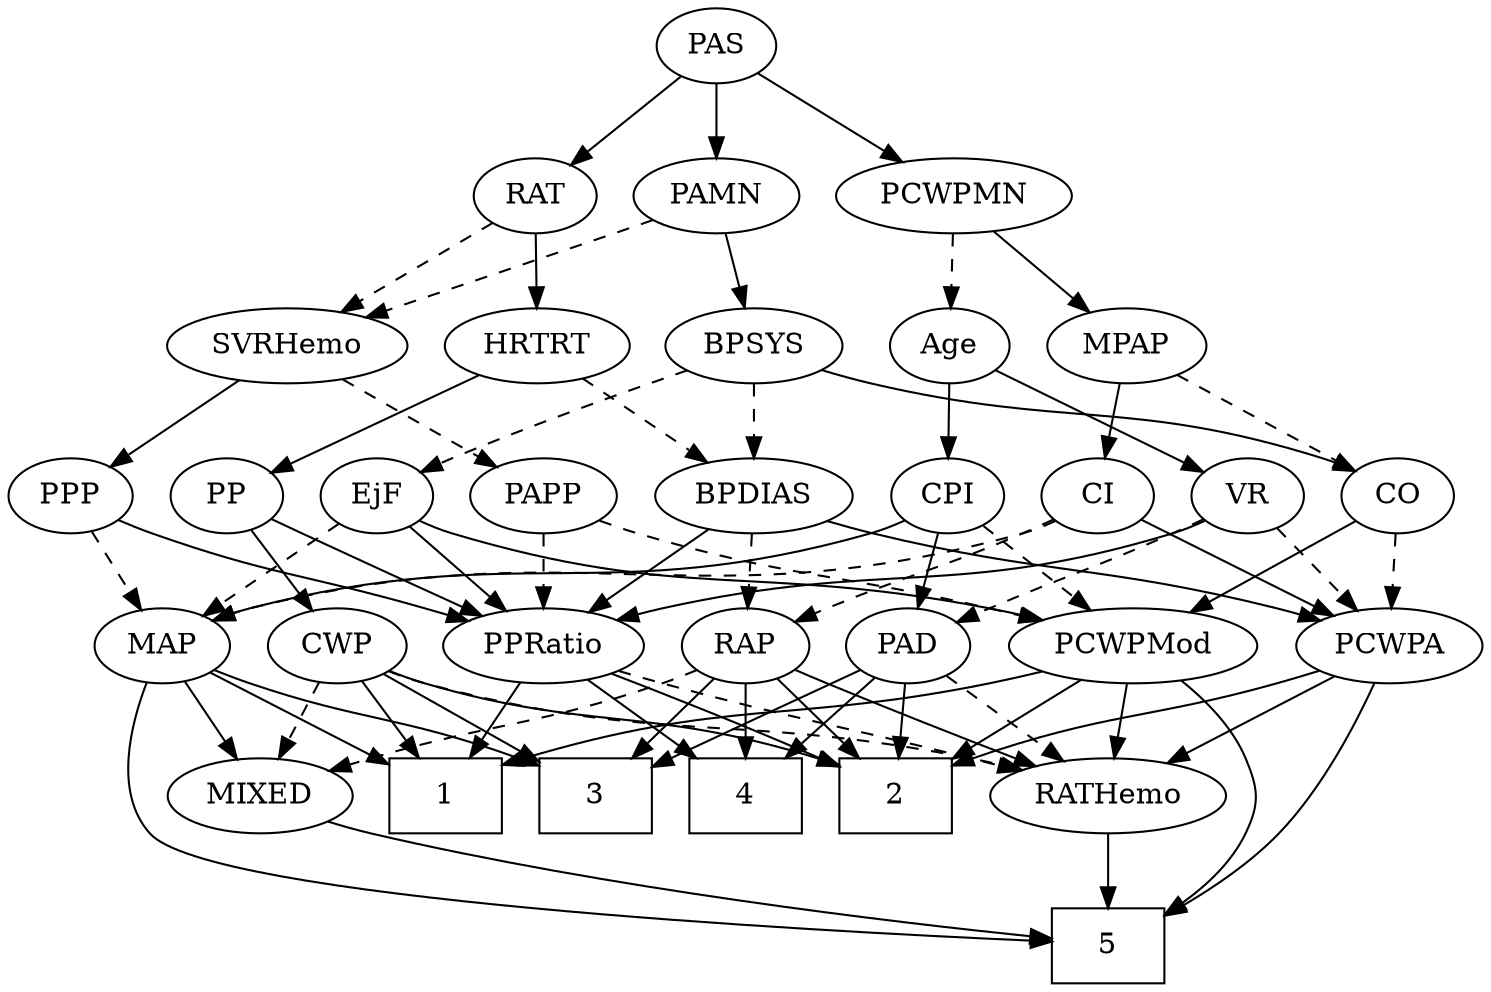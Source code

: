 strict digraph {
	graph [bb="0,0,670,468"];
	node [label="\N"];
	1	[height=0.5,
		pos="190,90",
		shape=box,
		width=0.75];
	2	[height=0.5,
		pos="406,90",
		shape=box,
		width=0.75];
	3	[height=0.5,
		pos="262,90",
		shape=box,
		width=0.75];
	4	[height=0.5,
		pos="334,90",
		shape=box,
		width=0.75];
	5	[height=0.5,
		pos="500,18",
		shape=box,
		width=0.75];
	RAP	[height=0.5,
		pos="334,162",
		width=0.77632];
	RAP -> 2	[pos="e,388.3,108.2 348.92,146.5 358.13,137.54 370.19,125.81 380.85,115.45",
		style=solid];
	RAP -> 3	[pos="e,279.7,108.2 319.08,146.5 309.87,137.54 297.81,125.81 287.15,115.45",
		style=solid];
	RAP -> 4	[pos="e,334,108.1 334,143.7 334,135.98 334,126.71 334,118.11",
		style=solid];
	MIXED	[height=0.5,
		pos="105,90",
		width=1.1193];
	RAP -> MIXED	[pos="e,135.19,101.94 312.36,150.25 307.39,148.01 302.07,145.78 297,144 235.18,122.23 216.8,126.76 154,108 151.03,107.11 147.98,106.16 \
144.91,105.17",
		style=dashed];
	RATHemo	[height=0.5,
		pos="500,90",
		width=1.3721];
	RAP -> RATHemo	[pos="e,467.77,103.82 356.24,150.6 361.09,148.39 366.2,146.09 371,144 400.04,131.37 433.08,117.81 458.45,107.57",
		style=solid];
	PAS	[height=0.5,
		pos="326,450",
		width=0.75];
	PAMN	[height=0.5,
		pos="326,378",
		width=1.011];
	PAS -> PAMN	[pos="e,326,396.1 326,431.7 326,423.98 326,414.71 326,406.11",
		style=solid];
	PCWPMN	[height=0.5,
		pos="430,378",
		width=1.3902];
	PAS -> PCWPMN	[pos="e,407.21,394.34 344.59,436.49 359.66,426.35 381.2,411.84 398.89,399.94",
		style=solid];
	RAT	[height=0.5,
		pos="244,378",
		width=0.75827];
	PAS -> RAT	[pos="e,260.17,392.8 309.8,435.17 297.89,425.01 281.52,411.03 268.09,399.56",
		style=solid];
	PAD	[height=0.5,
		pos="409,162",
		width=0.79437];
	PAD -> 2	[pos="e,406.73,108.1 408.26,143.7 407.93,135.98 407.53,126.71 407.16,118.11",
		style=solid];
	PAD -> 3	[pos="e,289.04,103.88 386.67,150.37 363.25,139.22 326.07,121.51 298.39,108.33",
		style=solid];
	PAD -> 4	[pos="e,352.43,108.2 393.46,146.5 383.77,137.45 371.06,125.59 359.87,115.15",
		style=solid];
	PAD -> RATHemo	[pos="e,479.65,106.65 426.55,147.5 439.24,137.74 456.67,124.33 471.37,113.02",
		style=dashed];
	SVRHemo	[height=0.5,
		pos="137,306",
		width=1.3902];
	PAMN -> SVRHemo	[pos="e,170.6,319.44 297.7,366.52 266.64,355.02 216.4,336.41 180.36,323.06",
		style=dashed];
	BPSYS	[height=0.5,
		pos="340,306",
		width=1.0471];
	PAMN -> BPSYS	[pos="e,336.54,324.28 329.39,360.05 330.93,352.35 332.79,343.03 334.53,334.36",
		style=solid];
	CWP	[height=0.5,
		pos="160,162",
		width=0.84854];
	CWP -> 1	[pos="e,182.52,108.45 167.11,144.41 170.52,136.45 174.69,126.72 178.53,117.76",
		style=solid];
	CWP -> 2	[pos="e,378.76,104.67 183.21,149.96 188.34,147.79 193.79,145.66 199,144 269.95,121.33 294.38,131.79 368.91,107.93",
		style=solid];
	CWP -> 3	[pos="e,237.11,108.08 179.19,147.83 193.14,138.26 212.39,125.05 228.82,113.77",
		style=solid];
	CWP -> MIXED	[pos="e,117.94,107.47 147.79,145.46 140.87,136.65 132.05,125.43 124.22,115.46",
		style=dashed];
	CWP -> RATHemo	[pos="e,464,102.39 182.73,149.9 187.97,147.67 193.6,145.55 199,144 303.95,113.93 335.36,131.41 442,108 445.92,107.14 449.97,106.15 454.02,\
105.1",
		style=dashed];
	PCWPMod	[height=0.5,
		pos="508,162",
		width=1.4443];
	PCWPMod -> 1	[pos="e,217.2,104.81 469.76,149.65 462.25,147.62 454.41,145.63 447,144 352.94,123.3 322.96,136.61 227.01,107.83",
		style=solid];
	PCWPMod -> 2	[pos="e,430.84,108.04 485.62,145.64 472.09,136.35 454.58,124.34 439.43,113.95",
		style=solid];
	PCWPMod -> 5	[pos="e,527.04,35.992 529.03,145.34 539.91,135.88 552.12,122.81 558,108 563.91,93.13 564.45,86.641 558,72 552.97,60.591 544.14,50.573 \
534.86,42.406",
		style=solid];
	PCWPMod -> RATHemo	[pos="e,501.95,108.1 506.02,143.7 505.14,135.98 504.08,126.71 503.1,118.11",
		style=solid];
	PCWPA	[height=0.5,
		pos="620,162",
		width=1.1555];
	PCWPA -> 2	[pos="e,433.32,104.47 588.24,150.17 581.89,148.07 575.24,145.92 569,144 515.89,127.63 498.73,128.45 443,108.08",
		style=solid];
	PCWPA -> 5	[pos="e,527.08,34.027 614.08,144.17 606.79,125.15 593,93.968 574,72 563.14,59.451 548.75,48.28 535.54,39.468",
		style=solid];
	PCWPA -> RATHemo	[pos="e,525.32,105.77 596.29,147.17 578.52,136.8 553.95,122.47 534.08,110.88",
		style=solid];
	MPAP	[height=0.5,
		pos="509,306",
		width=0.97491];
	PCWPMN -> MPAP	[pos="e,492.22,321.86 447.93,361.12 458.73,351.55 472.63,339.23 484.44,328.76",
		style=solid];
	Age	[height=0.5,
		pos="429,306",
		width=0.75];
	PCWPMN -> Age	[pos="e,429.24,324.1 429.75,359.7 429.64,351.98 429.51,342.71 429.39,334.11",
		style=dashed];
	CO	[height=0.5,
		pos="643,234",
		width=0.75];
	CO -> PCWPMod	[pos="e,535.61,177.32 622.2,222.22 601.61,211.54 569.64,194.96 544.76,182.06",
		style=solid];
	CO -> PCWPA	[pos="e,625.68,180.28 637.43,216.05 634.84,208.18 631.7,198.62 628.8,189.79",
		style=dashed];
	CI	[height=0.5,
		pos="499,234",
		width=0.75];
	CI -> RAP	[pos="e,355.82,173.28 477.79,222.69 472.96,220.42 467.82,218.08 463,216 422.68,198.62 411.41,197.17 371,180 369.15,179.21 367.25,178.39 \
365.33,177.55",
		style=dashed];
	CI -> PCWPA	[pos="e,596.14,176.8 518.71,221.6 537.31,210.84 565.53,194.51 587.47,181.82",
		style=solid];
	MAP	[height=0.5,
		pos="81,162",
		width=0.84854];
	CI -> MAP	[pos="e,103.68,174.27 478.52,221.88 473.56,219.6 468.19,217.45 463,216 315.39,174.69 268.22,219.08 120,180 117.71,179.4 115.38,178.68 \
113.06,177.88",
		style=dashed];
	PPP	[height=0.5,
		pos="27,234",
		width=0.75];
	SVRHemo -> PPP	[pos="e,45.816,246.97 113.4,289.98 96.2,279.04 72.834,264.17 54.738,252.65",
		style=solid];
	PAPP	[height=0.5,
		pos="248,234",
		width=0.88464];
	SVRHemo -> PAPP	[pos="e,227.58,247.88 160.81,289.98 177.74,279.31 200.57,264.91 218.63,253.52",
		style=dashed];
	MIXED -> 5	[pos="e,472.75,21.471 134.8,77.695 141.08,75.587 147.71,73.56 154,72 264.63,44.578 398.88,28.888 462.75,22.459",
		style=solid];
	BPSYS -> CO	[pos="e,622.45,245.89 369.5,294.71 377.1,292.29 385.3,289.87 393,288 486.72,265.21 514.97,280.86 607,252 608.93,251.39 610.89,250.71 612.84,\
249.96",
		style=solid];
	BPDIAS	[height=0.5,
		pos="340,234",
		width=1.1735];
	BPSYS -> BPDIAS	[pos="e,340,252.1 340,287.7 340,279.98 340,270.71 340,262.11",
		style=dashed];
	EjF	[height=0.5,
		pos="171,234",
		width=0.75];
	BPSYS -> EjF	[pos="e,192.22,245.29 311.25,294.14 284.17,283.76 242.56,267.46 207,252 205.19,251.21 203.34,250.39 201.48,249.55",
		style=dashed];
	BPDIAS -> RAP	[pos="e,335.47,180.1 338.52,215.7 337.86,207.98 337.06,198.71 336.32,190.11",
		style=dashed];
	BPDIAS -> PCWPA	[pos="e,588.9,174.04 371.38,221.87 377.82,219.78 384.6,217.71 391,216 468.99,195.2 491.01,200.8 569,180 572.35,179.11 575.8,178.12 579.25,\
177.07",
		style=solid];
	PPRatio	[height=0.5,
		pos="248,162",
		width=1.1013];
	BPDIAS -> PPRatio	[pos="e,267.61,177.92 320.04,217.81 307.05,207.93 289.93,194.9 275.64,184.03",
		style=solid];
	HRTRT	[height=0.5,
		pos="245,306",
		width=1.1013];
	HRTRT -> BPDIAS	[pos="e,319.55,250.07 265.15,290.15 278.53,280.29 296.31,267.19 311.19,256.23",
		style=dashed];
	PP	[height=0.5,
		pos="99,234",
		width=0.75];
	HRTRT -> PP	[pos="e,120.49,245.31 218.56,292.32 193.53,280.32 155.97,262.31 129.64,249.69",
		style=solid];
	RATHemo -> 5	[pos="e,500,36.104 500,71.697 500,63.983 500,54.712 500,46.112",
		style=solid];
	MAP -> 1	[pos="e,163.15,108.24 100.99,148.16 115.99,138.53 136.92,125.09 154.71,113.66",
		style=solid];
	MAP -> 3	[pos="e,234.63,104.32 104.79,150.25 109.79,148.1 115.04,145.92 120,144 163.59,127.13 178.12,126.65 225.12,108.13",
		style=solid];
	MAP -> 5	[pos="e,472.91,20.181 68.772,145.21 55.259,125.72 37.674,92.644 56,72 82.879,41.722 360.8,25.595 462.76,20.663",
		style=solid];
	MAP -> MIXED	[pos="e,99.077,108.28 86.81,144.05 89.511,136.18 92.789,126.62 95.813,117.79",
		style=solid];
	MPAP -> CO	[pos="e,622.23,245.85 532.65,292.65 555.07,280.93 588.84,263.29 613.11,250.61",
		style=dashed];
	MPAP -> CI	[pos="e,501.44,252.1 506.53,287.7 505.43,279.98 504.1,270.71 502.87,262.11",
		style=solid];
	CPI	[height=0.5,
		pos="427,234",
		width=0.75];
	CPI -> PAD	[pos="e,413.44,180.28 422.64,216.05 420.64,208.26 418.21,198.82 415.96,190.08",
		style=solid];
	CPI -> PCWPMod	[pos="e,489.48,179.01 443,219.17 454.08,209.6 469.06,196.65 481.85,185.6",
		style=dashed];
	CPI -> MAP	[pos="e,103.71,174.16 406.49,221.98 401.53,219.7 396.17,217.52 391,216 274.45,181.65 237.05,212.59 120,180 117.72,179.36 115.4,178.62 \
113.08,177.81",
		style=solid];
	PP -> CWP	[pos="e,146.66,178.31 111.94,218.15 120.07,208.82 130.74,196.57 139.96,186",
		style=solid];
	PP -> PPRatio	[pos="e,221.51,175.4 120.32,222.92 125.14,220.64 130.25,218.24 135,216 160.9,203.81 190.17,190.08 212.43,179.66",
		style=solid];
	PPP -> MAP	[pos="e,68.675,178.98 38.984,217.46 45.878,208.53 54.688,197.11 62.457,187.04",
		style=dashed];
	PPP -> PPRatio	[pos="e,218.17,174 48.044,222.27 52.886,220.02 58.064,217.8 63,216 122.16,194.47 139.83,198.52 200,180 202.77,179.15 205.62,178.23 208.49,\
177.29",
		style=solid];
	PAPP -> PCWPMod	[pos="e,469.35,174.07 272.47,222.07 277.85,219.88 283.57,217.73 289,216 357.62,194.13 377.18,197.67 447,180 451.08,178.97 455.3,177.87 \
459.53,176.74",
		style=dashed];
	PAPP -> PPRatio	[pos="e,248,180.1 248,215.7 248,207.98 248,198.71 248,190.11",
		style=dashed];
	VR	[height=0.5,
		pos="571,234",
		width=0.75];
	VR -> PAD	[pos="e,431.45,173.19 549.77,222.74 544.93,220.47 539.81,218.12 535,216 496.33,198.97 485.85,196.63 447,180 444.95,179.12 442.84,178.21 \
440.72,177.28",
		style=dashed];
	VR -> PCWPA	[pos="e,608.47,179.47 581.87,217.46 587.98,208.74 595.74,197.65 602.67,187.76",
		style=dashed];
	VR -> PPRatio	[pos="e,277.54,174.23 550.47,222.05 545.51,219.76 540.16,217.57 535,216 432.66,184.83 400.86,205.64 297,180 293.81,179.21 290.53,178.3 \
287.26,177.32",
		style=solid];
	RAT -> SVRHemo	[pos="e,160.28,322.23 225.36,364.81 209.75,354.59 187.13,339.79 168.68,327.73",
		style=dashed];
	RAT -> HRTRT	[pos="e,244.76,324.1 244.25,359.7 244.36,351.98 244.49,342.71 244.61,334.11",
		style=solid];
	PPRatio -> 1	[pos="e,204.19,108.12 234.55,144.76 227.44,136.18 218.55,125.46 210.6,115.86",
		style=solid];
	PPRatio -> 2	[pos="e,378.92,103.9 276.22,149.04 299.08,139.28 332.32,124.95 369.41,108.21",
		style=solid];
	PPRatio -> 4	[pos="e,312.96,108.13 266.66,145.81 277.85,136.71 292.31,124.94 304.96,114.64",
		style=solid];
	PPRatio -> RATHemo	[pos="e,462.94,102.11 277.92,150.14 284.19,148 290.79,145.85 297,144 360.65,125.1 377.9,125.34 442,108 445.61,107.02 449.33,105.99 453.07,\
104.94",
		style=dashed];
	Age -> CPI	[pos="e,427.49,252.1 428.51,287.7 428.29,279.98 428.02,270.71 427.77,262.11",
		style=solid];
	Age -> VR	[pos="e,549.6,245.55 450.26,294.52 474.21,282.72 513.32,263.43 540.52,250.03",
		style=solid];
	EjF -> PCWPMod	[pos="e,470.11,174.34 191.53,222.05 196.48,219.76 201.84,217.57 207,216 310.2,184.64 341.52,202.52 447,180 451.35,179.07 455.85,178.01 \
460.34,176.88",
		style=solid];
	EjF -> MAP	[pos="e,98.776,176.83 154.07,219.83 140.75,209.47 121.97,194.87 106.79,183.06",
		style=dashed];
	EjF -> PPRatio	[pos="e,231.1,178.36 186.58,218.83 197.18,209.2 211.42,196.25 223.52,185.25",
		style=solid];
}
